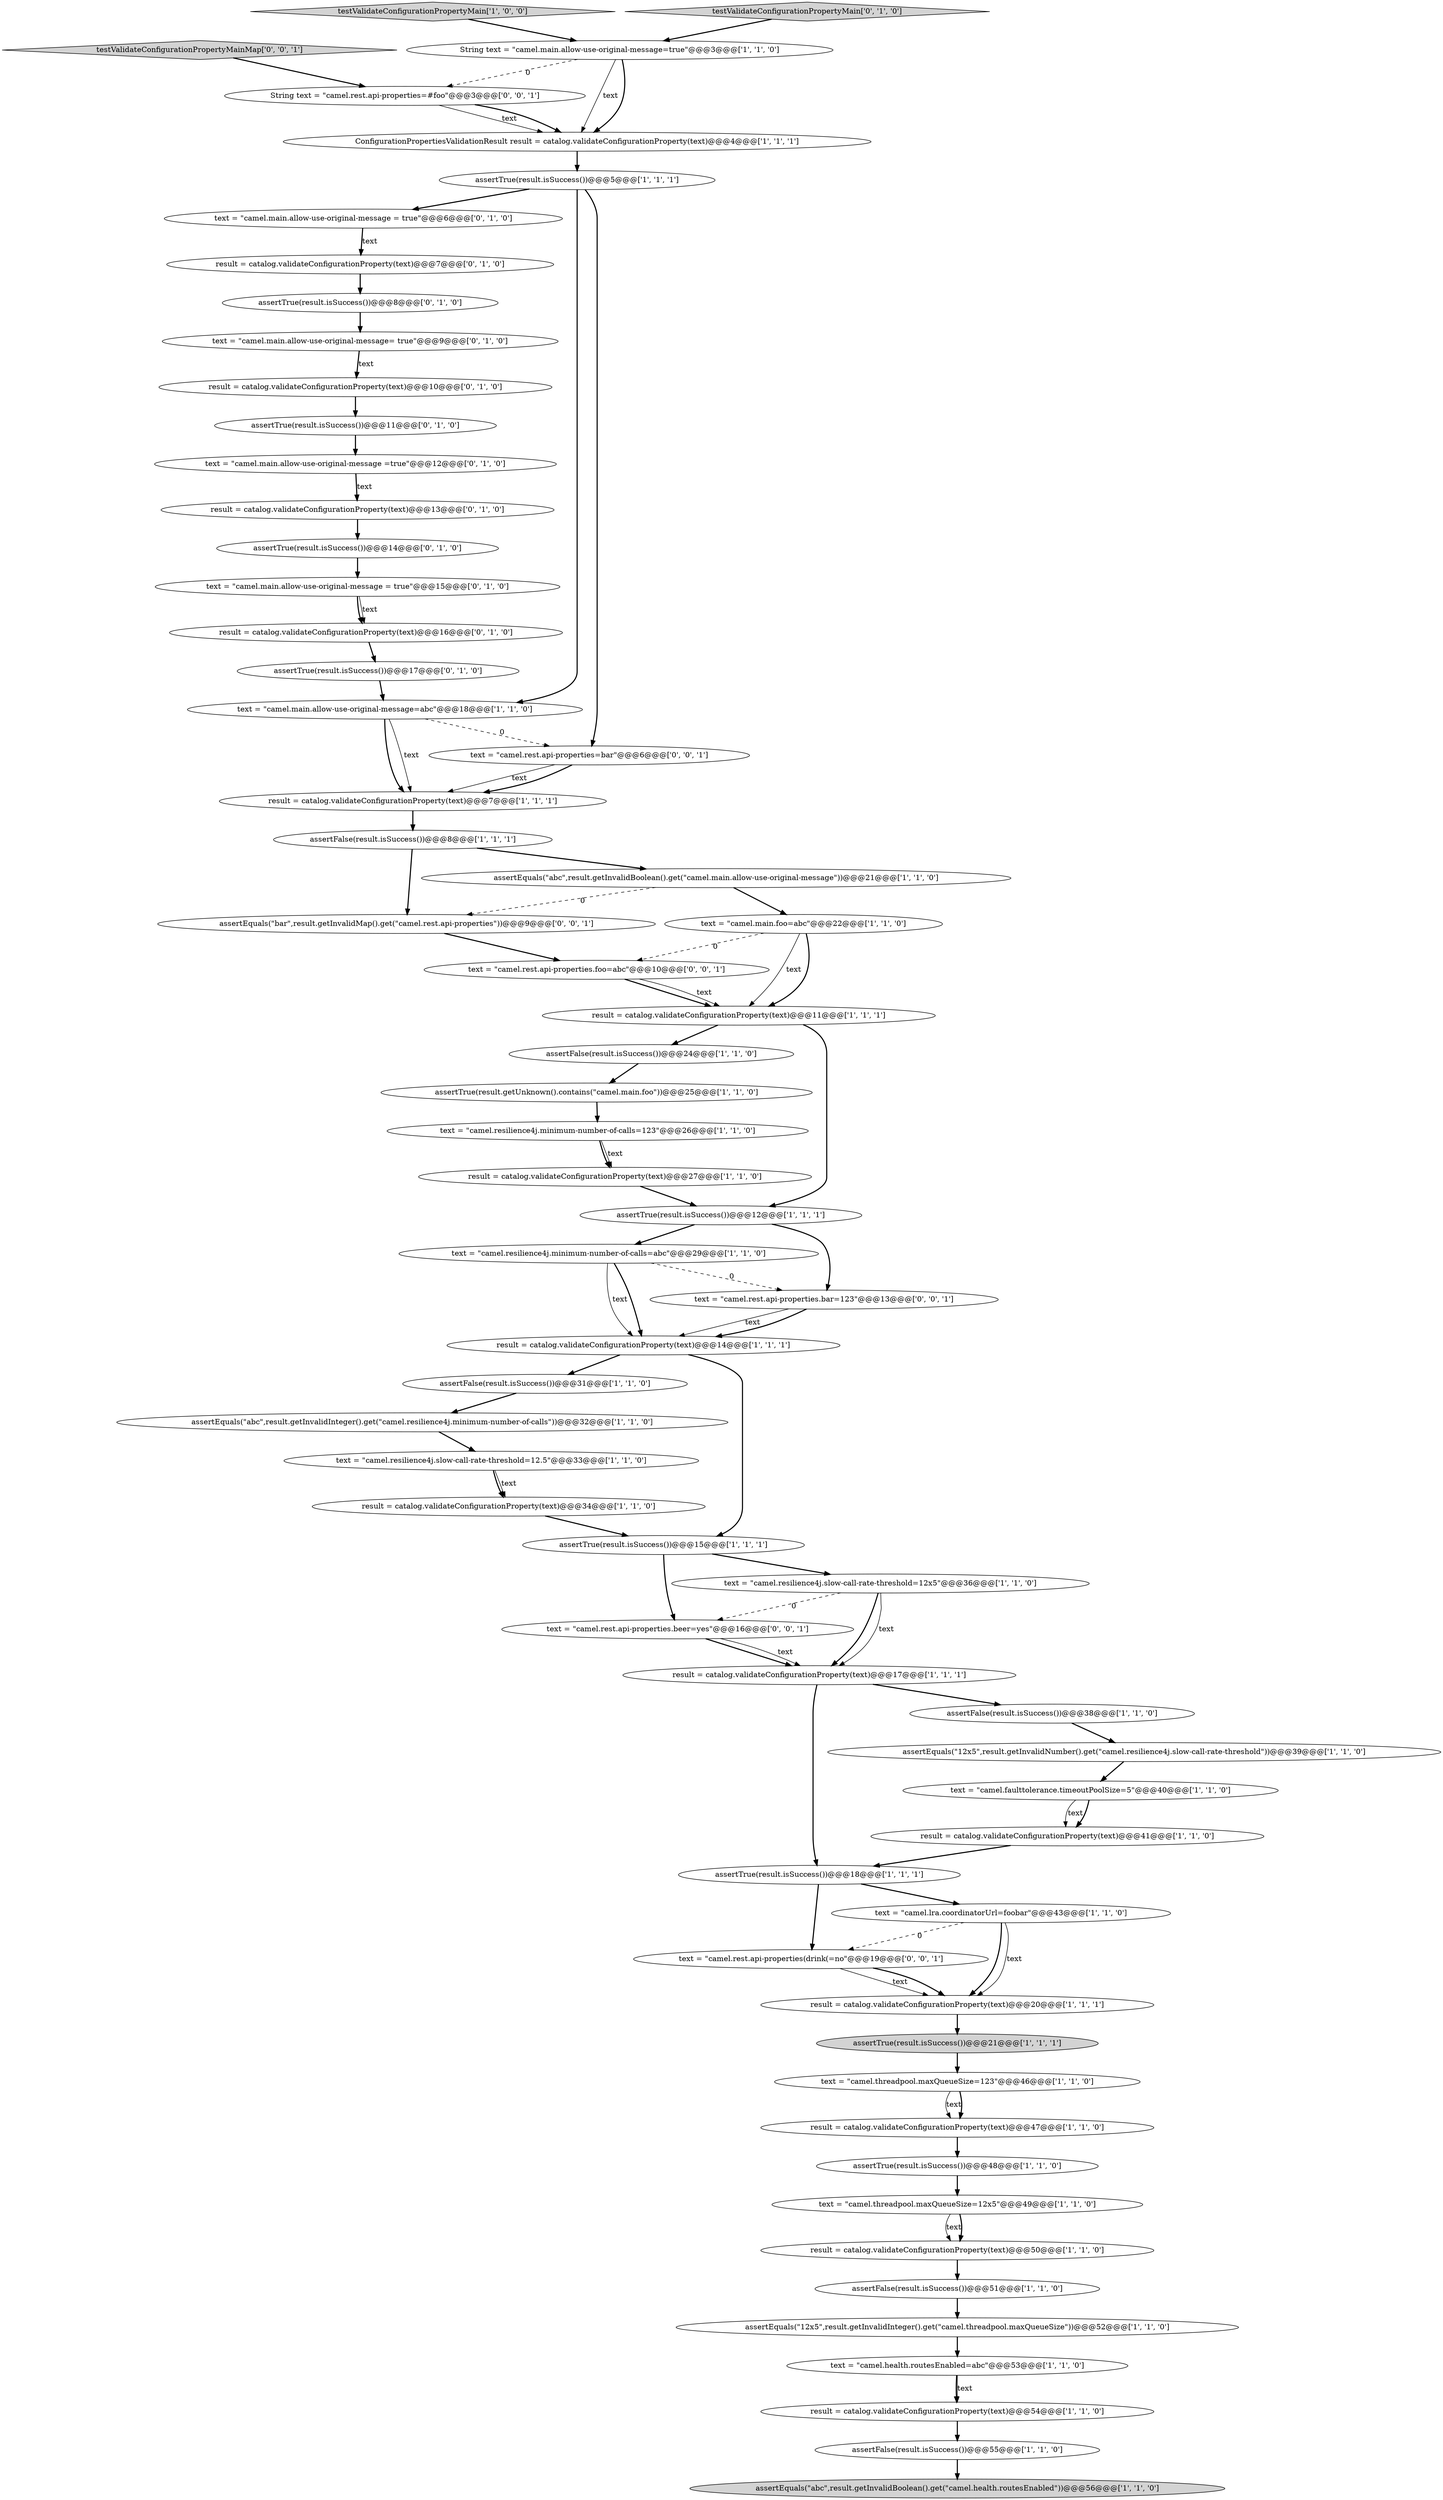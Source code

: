 digraph {
1 [style = filled, label = "result = catalog.validateConfigurationProperty(text)@@@7@@@['1', '1', '1']", fillcolor = white, shape = ellipse image = "AAA0AAABBB1BBB"];
11 [style = filled, label = "result = catalog.validateConfigurationProperty(text)@@@17@@@['1', '1', '1']", fillcolor = white, shape = ellipse image = "AAA0AAABBB1BBB"];
29 [style = filled, label = "text = \"camel.threadpool.maxQueueSize=123\"@@@46@@@['1', '1', '0']", fillcolor = white, shape = ellipse image = "AAA0AAABBB1BBB"];
2 [style = filled, label = "assertFalse(result.isSuccess())@@@24@@@['1', '1', '0']", fillcolor = white, shape = ellipse image = "AAA0AAABBB1BBB"];
30 [style = filled, label = "result = catalog.validateConfigurationProperty(text)@@@50@@@['1', '1', '0']", fillcolor = white, shape = ellipse image = "AAA0AAABBB1BBB"];
57 [style = filled, label = "assertEquals(\"bar\",result.getInvalidMap().get(\"camel.rest.api-properties\"))@@@9@@@['0', '0', '1']", fillcolor = white, shape = ellipse image = "AAA0AAABBB3BBB"];
56 [style = filled, label = "text = \"camel.rest.api-properties(drink(=no\"@@@19@@@['0', '0', '1']", fillcolor = white, shape = ellipse image = "AAA0AAABBB3BBB"];
33 [style = filled, label = "String text = \"camel.main.allow-use-original-message=true\"@@@3@@@['1', '1', '0']", fillcolor = white, shape = ellipse image = "AAA0AAABBB1BBB"];
32 [style = filled, label = "assertFalse(result.isSuccess())@@@8@@@['1', '1', '1']", fillcolor = white, shape = ellipse image = "AAA0AAABBB1BBB"];
13 [style = filled, label = "assertFalse(result.isSuccess())@@@55@@@['1', '1', '0']", fillcolor = white, shape = ellipse image = "AAA0AAABBB1BBB"];
12 [style = filled, label = "text = \"camel.resilience4j.minimum-number-of-calls=123\"@@@26@@@['1', '1', '0']", fillcolor = white, shape = ellipse image = "AAA0AAABBB1BBB"];
47 [style = filled, label = "text = \"camel.main.allow-use-original-message = true\"@@@15@@@['0', '1', '0']", fillcolor = white, shape = ellipse image = "AAA1AAABBB2BBB"];
9 [style = filled, label = "text = \"camel.lra.coordinatorUrl=foobar\"@@@43@@@['1', '1', '0']", fillcolor = white, shape = ellipse image = "AAA0AAABBB1BBB"];
38 [style = filled, label = "assertTrue(result.isSuccess())@@@48@@@['1', '1', '0']", fillcolor = white, shape = ellipse image = "AAA0AAABBB1BBB"];
7 [style = filled, label = "result = catalog.validateConfigurationProperty(text)@@@54@@@['1', '1', '0']", fillcolor = white, shape = ellipse image = "AAA0AAABBB1BBB"];
54 [style = filled, label = "result = catalog.validateConfigurationProperty(text)@@@7@@@['0', '1', '0']", fillcolor = white, shape = ellipse image = "AAA1AAABBB2BBB"];
24 [style = filled, label = "assertFalse(result.isSuccess())@@@51@@@['1', '1', '0']", fillcolor = white, shape = ellipse image = "AAA0AAABBB1BBB"];
46 [style = filled, label = "assertTrue(result.isSuccess())@@@11@@@['0', '1', '0']", fillcolor = white, shape = ellipse image = "AAA1AAABBB2BBB"];
10 [style = filled, label = "testValidateConfigurationPropertyMain['1', '0', '0']", fillcolor = lightgray, shape = diamond image = "AAA0AAABBB1BBB"];
18 [style = filled, label = "text = \"camel.resilience4j.minimum-number-of-calls=abc\"@@@29@@@['1', '1', '0']", fillcolor = white, shape = ellipse image = "AAA0AAABBB1BBB"];
43 [style = filled, label = "text = \"camel.main.allow-use-original-message = true\"@@@6@@@['0', '1', '0']", fillcolor = white, shape = ellipse image = "AAA1AAABBB2BBB"];
5 [style = filled, label = "result = catalog.validateConfigurationProperty(text)@@@47@@@['1', '1', '0']", fillcolor = white, shape = ellipse image = "AAA0AAABBB1BBB"];
52 [style = filled, label = "text = \"camel.main.allow-use-original-message= true\"@@@9@@@['0', '1', '0']", fillcolor = white, shape = ellipse image = "AAA1AAABBB2BBB"];
22 [style = filled, label = "text = \"camel.main.foo=abc\"@@@22@@@['1', '1', '0']", fillcolor = white, shape = ellipse image = "AAA0AAABBB1BBB"];
37 [style = filled, label = "result = catalog.validateConfigurationProperty(text)@@@11@@@['1', '1', '1']", fillcolor = white, shape = ellipse image = "AAA0AAABBB1BBB"];
21 [style = filled, label = "text = \"camel.faulttolerance.timeoutPoolSize=5\"@@@40@@@['1', '1', '0']", fillcolor = white, shape = ellipse image = "AAA0AAABBB1BBB"];
51 [style = filled, label = "testValidateConfigurationPropertyMain['0', '1', '0']", fillcolor = lightgray, shape = diamond image = "AAA0AAABBB2BBB"];
58 [style = filled, label = "text = \"camel.rest.api-properties.foo=abc\"@@@10@@@['0', '0', '1']", fillcolor = white, shape = ellipse image = "AAA0AAABBB3BBB"];
41 [style = filled, label = "text = \"camel.main.allow-use-original-message=abc\"@@@18@@@['1', '1', '0']", fillcolor = white, shape = ellipse image = "AAA0AAABBB1BBB"];
27 [style = filled, label = "assertFalse(result.isSuccess())@@@31@@@['1', '1', '0']", fillcolor = white, shape = ellipse image = "AAA0AAABBB1BBB"];
3 [style = filled, label = "text = \"camel.threadpool.maxQueueSize=12x5\"@@@49@@@['1', '1', '0']", fillcolor = white, shape = ellipse image = "AAA0AAABBB1BBB"];
35 [style = filled, label = "result = catalog.validateConfigurationProperty(text)@@@14@@@['1', '1', '1']", fillcolor = white, shape = ellipse image = "AAA0AAABBB1BBB"];
50 [style = filled, label = "assertTrue(result.isSuccess())@@@14@@@['0', '1', '0']", fillcolor = white, shape = ellipse image = "AAA1AAABBB2BBB"];
49 [style = filled, label = "result = catalog.validateConfigurationProperty(text)@@@10@@@['0', '1', '0']", fillcolor = white, shape = ellipse image = "AAA1AAABBB2BBB"];
60 [style = filled, label = "text = \"camel.rest.api-properties.beer=yes\"@@@16@@@['0', '0', '1']", fillcolor = white, shape = ellipse image = "AAA0AAABBB3BBB"];
59 [style = filled, label = "text = \"camel.rest.api-properties.bar=123\"@@@13@@@['0', '0', '1']", fillcolor = white, shape = ellipse image = "AAA0AAABBB3BBB"];
23 [style = filled, label = "assertTrue(result.isSuccess())@@@18@@@['1', '1', '1']", fillcolor = white, shape = ellipse image = "AAA0AAABBB1BBB"];
34 [style = filled, label = "assertTrue(result.isSuccess())@@@5@@@['1', '1', '1']", fillcolor = white, shape = ellipse image = "AAA0AAABBB1BBB"];
19 [style = filled, label = "assertEquals(\"abc\",result.getInvalidInteger().get(\"camel.resilience4j.minimum-number-of-calls\"))@@@32@@@['1', '1', '0']", fillcolor = white, shape = ellipse image = "AAA0AAABBB1BBB"];
45 [style = filled, label = "text = \"camel.main.allow-use-original-message =true\"@@@12@@@['0', '1', '0']", fillcolor = white, shape = ellipse image = "AAA1AAABBB2BBB"];
48 [style = filled, label = "assertTrue(result.isSuccess())@@@8@@@['0', '1', '0']", fillcolor = white, shape = ellipse image = "AAA1AAABBB2BBB"];
42 [style = filled, label = "result = catalog.validateConfigurationProperty(text)@@@27@@@['1', '1', '0']", fillcolor = white, shape = ellipse image = "AAA0AAABBB1BBB"];
61 [style = filled, label = "String text = \"camel.rest.api-properties=#foo\"@@@3@@@['0', '0', '1']", fillcolor = white, shape = ellipse image = "AAA0AAABBB3BBB"];
0 [style = filled, label = "assertFalse(result.isSuccess())@@@38@@@['1', '1', '0']", fillcolor = white, shape = ellipse image = "AAA0AAABBB1BBB"];
4 [style = filled, label = "assertTrue(result.getUnknown().contains(\"camel.main.foo\"))@@@25@@@['1', '1', '0']", fillcolor = white, shape = ellipse image = "AAA0AAABBB1BBB"];
8 [style = filled, label = "assertTrue(result.isSuccess())@@@15@@@['1', '1', '1']", fillcolor = white, shape = ellipse image = "AAA0AAABBB1BBB"];
16 [style = filled, label = "result = catalog.validateConfigurationProperty(text)@@@20@@@['1', '1', '1']", fillcolor = white, shape = ellipse image = "AAA0AAABBB1BBB"];
55 [style = filled, label = "result = catalog.validateConfigurationProperty(text)@@@16@@@['0', '1', '0']", fillcolor = white, shape = ellipse image = "AAA1AAABBB2BBB"];
15 [style = filled, label = "result = catalog.validateConfigurationProperty(text)@@@41@@@['1', '1', '0']", fillcolor = white, shape = ellipse image = "AAA0AAABBB1BBB"];
6 [style = filled, label = "result = catalog.validateConfigurationProperty(text)@@@34@@@['1', '1', '0']", fillcolor = white, shape = ellipse image = "AAA0AAABBB1BBB"];
40 [style = filled, label = "ConfigurationPropertiesValidationResult result = catalog.validateConfigurationProperty(text)@@@4@@@['1', '1', '1']", fillcolor = white, shape = ellipse image = "AAA0AAABBB1BBB"];
62 [style = filled, label = "text = \"camel.rest.api-properties=bar\"@@@6@@@['0', '0', '1']", fillcolor = white, shape = ellipse image = "AAA0AAABBB3BBB"];
63 [style = filled, label = "testValidateConfigurationPropertyMainMap['0', '0', '1']", fillcolor = lightgray, shape = diamond image = "AAA0AAABBB3BBB"];
28 [style = filled, label = "assertTrue(result.isSuccess())@@@21@@@['1', '1', '1']", fillcolor = lightgray, shape = ellipse image = "AAA0AAABBB1BBB"];
14 [style = filled, label = "assertEquals(\"abc\",result.getInvalidBoolean().get(\"camel.health.routesEnabled\"))@@@56@@@['1', '1', '0']", fillcolor = lightgray, shape = ellipse image = "AAA0AAABBB1BBB"];
25 [style = filled, label = "text = \"camel.health.routesEnabled=abc\"@@@53@@@['1', '1', '0']", fillcolor = white, shape = ellipse image = "AAA0AAABBB1BBB"];
53 [style = filled, label = "result = catalog.validateConfigurationProperty(text)@@@13@@@['0', '1', '0']", fillcolor = white, shape = ellipse image = "AAA1AAABBB2BBB"];
26 [style = filled, label = "assertEquals(\"abc\",result.getInvalidBoolean().get(\"camel.main.allow-use-original-message\"))@@@21@@@['1', '1', '0']", fillcolor = white, shape = ellipse image = "AAA0AAABBB1BBB"];
31 [style = filled, label = "text = \"camel.resilience4j.slow-call-rate-threshold=12x5\"@@@36@@@['1', '1', '0']", fillcolor = white, shape = ellipse image = "AAA0AAABBB1BBB"];
36 [style = filled, label = "text = \"camel.resilience4j.slow-call-rate-threshold=12.5\"@@@33@@@['1', '1', '0']", fillcolor = white, shape = ellipse image = "AAA0AAABBB1BBB"];
44 [style = filled, label = "assertTrue(result.isSuccess())@@@17@@@['0', '1', '0']", fillcolor = white, shape = ellipse image = "AAA1AAABBB2BBB"];
20 [style = filled, label = "assertTrue(result.isSuccess())@@@12@@@['1', '1', '1']", fillcolor = white, shape = ellipse image = "AAA0AAABBB1BBB"];
39 [style = filled, label = "assertEquals(\"12x5\",result.getInvalidInteger().get(\"camel.threadpool.maxQueueSize\"))@@@52@@@['1', '1', '0']", fillcolor = white, shape = ellipse image = "AAA0AAABBB1BBB"];
17 [style = filled, label = "assertEquals(\"12x5\",result.getInvalidNumber().get(\"camel.resilience4j.slow-call-rate-threshold\"))@@@39@@@['1', '1', '0']", fillcolor = white, shape = ellipse image = "AAA0AAABBB1BBB"];
26->57 [style = dashed, label="0"];
23->9 [style = bold, label=""];
43->54 [style = bold, label=""];
2->4 [style = bold, label=""];
60->11 [style = bold, label=""];
61->40 [style = solid, label="text"];
17->21 [style = bold, label=""];
56->16 [style = solid, label="text"];
61->40 [style = bold, label=""];
37->2 [style = bold, label=""];
29->5 [style = solid, label="text"];
8->31 [style = bold, label=""];
6->8 [style = bold, label=""];
58->37 [style = bold, label=""];
7->13 [style = bold, label=""];
21->15 [style = solid, label="text"];
44->41 [style = bold, label=""];
11->23 [style = bold, label=""];
60->11 [style = solid, label="text"];
16->28 [style = bold, label=""];
27->19 [style = bold, label=""];
5->38 [style = bold, label=""];
23->56 [style = bold, label=""];
3->30 [style = solid, label="text"];
47->55 [style = bold, label=""];
28->29 [style = bold, label=""];
41->1 [style = bold, label=""];
26->22 [style = bold, label=""];
37->20 [style = bold, label=""];
41->1 [style = solid, label="text"];
63->61 [style = bold, label=""];
36->6 [style = bold, label=""];
20->18 [style = bold, label=""];
9->16 [style = bold, label=""];
51->33 [style = bold, label=""];
15->23 [style = bold, label=""];
43->54 [style = solid, label="text"];
18->35 [style = solid, label="text"];
9->56 [style = dashed, label="0"];
3->30 [style = bold, label=""];
29->5 [style = bold, label=""];
33->40 [style = solid, label="text"];
18->59 [style = dashed, label="0"];
46->45 [style = bold, label=""];
12->42 [style = bold, label=""];
42->20 [style = bold, label=""];
4->12 [style = bold, label=""];
0->17 [style = bold, label=""];
9->16 [style = solid, label="text"];
59->35 [style = solid, label="text"];
35->8 [style = bold, label=""];
22->37 [style = solid, label="text"];
22->58 [style = dashed, label="0"];
53->50 [style = bold, label=""];
20->59 [style = bold, label=""];
1->32 [style = bold, label=""];
31->60 [style = dashed, label="0"];
8->60 [style = bold, label=""];
31->11 [style = bold, label=""];
24->39 [style = bold, label=""];
62->1 [style = solid, label="text"];
21->15 [style = bold, label=""];
11->0 [style = bold, label=""];
62->1 [style = bold, label=""];
31->11 [style = solid, label="text"];
33->40 [style = bold, label=""];
35->27 [style = bold, label=""];
45->53 [style = bold, label=""];
32->26 [style = bold, label=""];
48->52 [style = bold, label=""];
45->53 [style = solid, label="text"];
34->41 [style = bold, label=""];
33->61 [style = dashed, label="0"];
40->34 [style = bold, label=""];
59->35 [style = bold, label=""];
34->43 [style = bold, label=""];
52->49 [style = bold, label=""];
58->37 [style = solid, label="text"];
18->35 [style = bold, label=""];
39->25 [style = bold, label=""];
57->58 [style = bold, label=""];
47->55 [style = solid, label="text"];
55->44 [style = bold, label=""];
25->7 [style = bold, label=""];
50->47 [style = bold, label=""];
34->62 [style = bold, label=""];
52->49 [style = solid, label="text"];
19->36 [style = bold, label=""];
38->3 [style = bold, label=""];
25->7 [style = solid, label="text"];
12->42 [style = solid, label="text"];
36->6 [style = solid, label="text"];
54->48 [style = bold, label=""];
41->62 [style = dashed, label="0"];
49->46 [style = bold, label=""];
13->14 [style = bold, label=""];
32->57 [style = bold, label=""];
10->33 [style = bold, label=""];
30->24 [style = bold, label=""];
56->16 [style = bold, label=""];
22->37 [style = bold, label=""];
}
